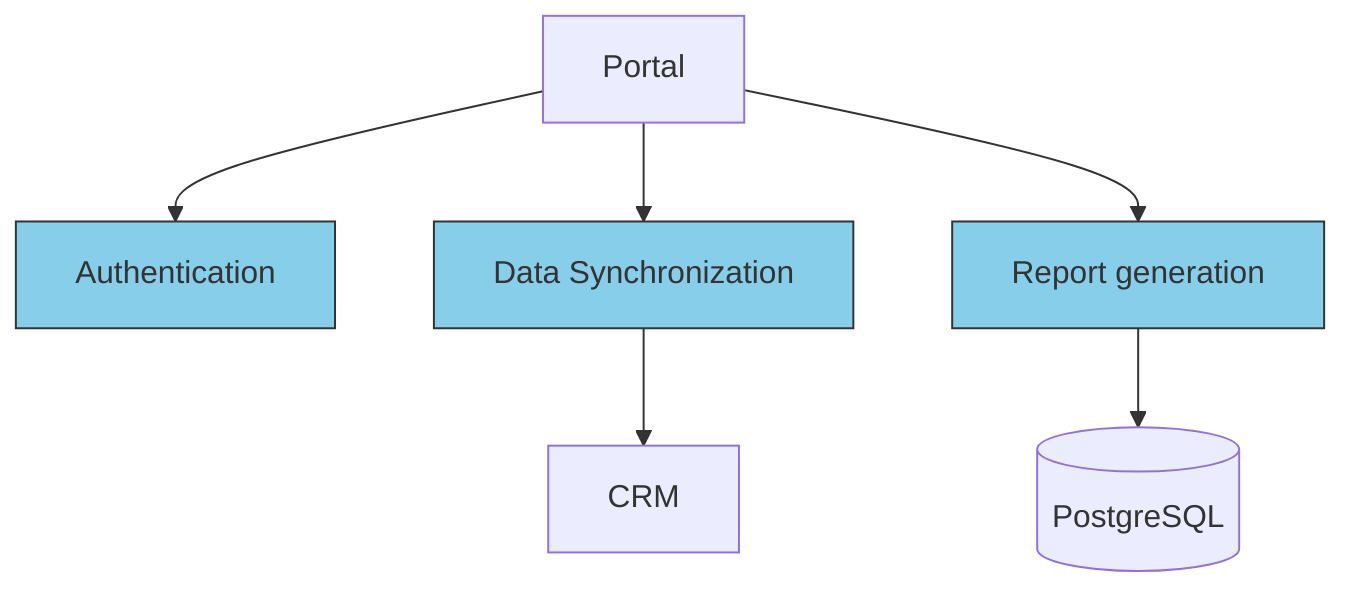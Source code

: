 graph TD
    Portal --> Auth[Authentication]
    Portal --> DataSync[Data Synchronization]
    Portal --> Reporting[Report generation]
    DataSync --> CRM
    Reporting --> DB[(PostgreSQL)]
    classDef component fill:#87CEEB,stroke:#333;
    class Auth,DataSync,Reporting component;